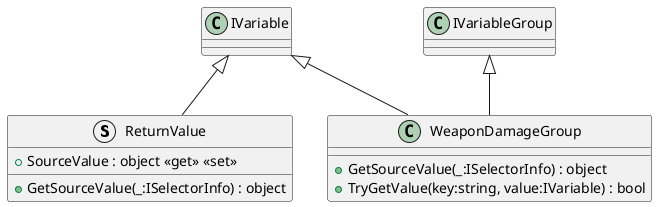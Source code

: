 @startuml
struct ReturnValue {
    + SourceValue : object <<get>> <<set>>
    + GetSourceValue(_:ISelectorInfo) : object
}
class WeaponDamageGroup {
    + GetSourceValue(_:ISelectorInfo) : object
    + TryGetValue(key:string, value:IVariable) : bool
}
IVariable <|-- ReturnValue
IVariableGroup <|-- WeaponDamageGroup
IVariable <|-- WeaponDamageGroup
@enduml
